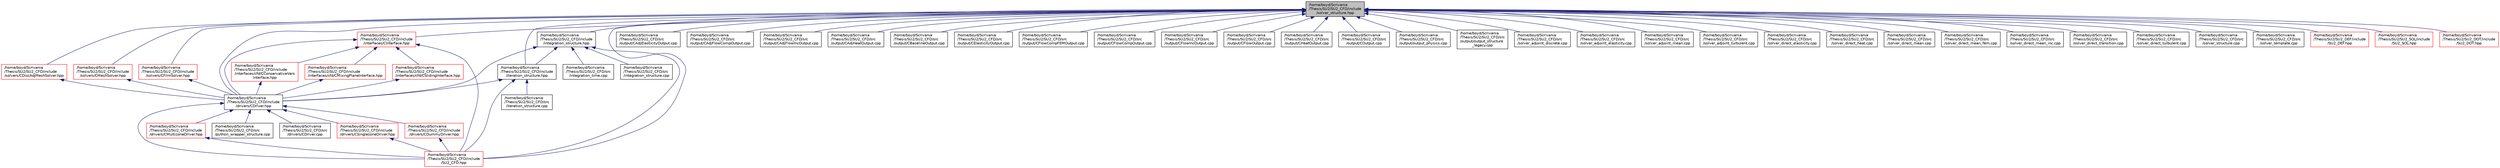 digraph "/home/boyd/Scrivania/Thesis/SU2/SU2_CFD/include/solver_structure.hpp"
{
  edge [fontname="Helvetica",fontsize="10",labelfontname="Helvetica",labelfontsize="10"];
  node [fontname="Helvetica",fontsize="10",shape=record];
  Node93 [label="/home/boyd/Scrivania\l/Thesis/SU2/SU2_CFD/include\l/solver_structure.hpp",height=0.2,width=0.4,color="black", fillcolor="grey75", style="filled", fontcolor="black"];
  Node93 -> Node94 [dir="back",color="midnightblue",fontsize="10",style="solid",fontname="Helvetica"];
  Node94 [label="/home/boyd/Scrivania\l/Thesis/SU2/SU2_CFD/include\l/iteration_structure.hpp",height=0.2,width=0.4,color="black", fillcolor="white", style="filled",URL="$iteration__structure_8hpp.html",tooltip="Headers of the iteration classes used by SU2_CFD. Each CIteration class represents an available physi..."];
  Node94 -> Node95 [dir="back",color="midnightblue",fontsize="10",style="solid",fontname="Helvetica"];
  Node95 [label="/home/boyd/Scrivania\l/Thesis/SU2/SU2_CFD/include\l/drivers/CDriver.hpp",height=0.2,width=0.4,color="black", fillcolor="white", style="filled",URL="$_c_driver_8hpp.html"];
  Node95 -> Node96 [dir="back",color="midnightblue",fontsize="10",style="solid",fontname="Helvetica"];
  Node96 [label="/home/boyd/Scrivania\l/Thesis/SU2/SU2_CFD/include\l/drivers/CMultizoneDriver.hpp",height=0.2,width=0.4,color="red", fillcolor="white", style="filled",URL="$_c_multizone_driver_8hpp.html",tooltip="Headers of the main subroutines for driving single or multi-zone problems. The subroutines and functi..."];
  Node96 -> Node98 [dir="back",color="midnightblue",fontsize="10",style="solid",fontname="Helvetica"];
  Node98 [label="/home/boyd/Scrivania\l/Thesis/SU2/SU2_CFD/include\l/SU2_CFD.hpp",height=0.2,width=0.4,color="red", fillcolor="white", style="filled",URL="$_s_u2___c_f_d_8hpp.html",tooltip="Headers of the main subroutines of the code SU2_CFD. The subroutines and functions are in the SU2_CFD..."];
  Node95 -> Node102 [dir="back",color="midnightblue",fontsize="10",style="solid",fontname="Helvetica"];
  Node102 [label="/home/boyd/Scrivania\l/Thesis/SU2/SU2_CFD/include\l/drivers/CSinglezoneDriver.hpp",height=0.2,width=0.4,color="red", fillcolor="white", style="filled",URL="$_c_singlezone_driver_8hpp.html",tooltip="Headers of the main subroutines for driving single or multi-zone problems. The subroutines and functi..."];
  Node102 -> Node98 [dir="back",color="midnightblue",fontsize="10",style="solid",fontname="Helvetica"];
  Node95 -> Node106 [dir="back",color="midnightblue",fontsize="10",style="solid",fontname="Helvetica"];
  Node106 [label="/home/boyd/Scrivania\l/Thesis/SU2/SU2_CFD/include\l/drivers/CDummyDriver.hpp",height=0.2,width=0.4,color="red", fillcolor="white", style="filled",URL="$_c_dummy_driver_8hpp.html",tooltip="Headers of the main subroutines for driving single or multi-zone problems. The subroutines and functi..."];
  Node106 -> Node98 [dir="back",color="midnightblue",fontsize="10",style="solid",fontname="Helvetica"];
  Node95 -> Node98 [dir="back",color="midnightblue",fontsize="10",style="solid",fontname="Helvetica"];
  Node95 -> Node108 [dir="back",color="midnightblue",fontsize="10",style="solid",fontname="Helvetica"];
  Node108 [label="/home/boyd/Scrivania\l/Thesis/SU2/SU2_CFD/src\l/drivers/CDriver.cpp",height=0.2,width=0.4,color="black", fillcolor="white", style="filled",URL="$_c_driver_8cpp.html"];
  Node95 -> Node109 [dir="back",color="midnightblue",fontsize="10",style="solid",fontname="Helvetica"];
  Node109 [label="/home/boyd/Scrivania\l/Thesis/SU2/SU2_CFD/src\l/python_wrapper_structure.cpp",height=0.2,width=0.4,color="black", fillcolor="white", style="filled",URL="$python__wrapper__structure_8cpp.html",tooltip="Driver subroutines that are used by the Python wrapper. Those routines are usually called from an ext..."];
  Node94 -> Node98 [dir="back",color="midnightblue",fontsize="10",style="solid",fontname="Helvetica"];
  Node94 -> Node110 [dir="back",color="midnightblue",fontsize="10",style="solid",fontname="Helvetica"];
  Node110 [label="/home/boyd/Scrivania\l/Thesis/SU2/SU2_CFD/src\l/iteration_structure.cpp",height=0.2,width=0.4,color="black", fillcolor="white", style="filled",URL="$iteration__structure_8cpp.html",tooltip="Main subroutines used by SU2_CFD. "];
  Node93 -> Node111 [dir="back",color="midnightblue",fontsize="10",style="solid",fontname="Helvetica"];
  Node111 [label="/home/boyd/Scrivania\l/Thesis/SU2/SU2_CFD/include\l/integration_structure.hpp",height=0.2,width=0.4,color="black", fillcolor="white", style="filled",URL="$integration__structure_8hpp.html",tooltip="Headers of the main subroutines for space and time integration. The subroutines and functions are in ..."];
  Node111 -> Node94 [dir="back",color="midnightblue",fontsize="10",style="solid",fontname="Helvetica"];
  Node111 -> Node95 [dir="back",color="midnightblue",fontsize="10",style="solid",fontname="Helvetica"];
  Node111 -> Node98 [dir="back",color="midnightblue",fontsize="10",style="solid",fontname="Helvetica"];
  Node111 -> Node112 [dir="back",color="midnightblue",fontsize="10",style="solid",fontname="Helvetica"];
  Node112 [label="/home/boyd/Scrivania\l/Thesis/SU2/SU2_CFD/src\l/integration_structure.cpp",height=0.2,width=0.4,color="black", fillcolor="white", style="filled",URL="$integration__structure_8cpp.html",tooltip="This subroutine includes the space and time integration structure. "];
  Node111 -> Node113 [dir="back",color="midnightblue",fontsize="10",style="solid",fontname="Helvetica"];
  Node113 [label="/home/boyd/Scrivania\l/Thesis/SU2/SU2_CFD/src\l/integration_time.cpp",height=0.2,width=0.4,color="black", fillcolor="white", style="filled",URL="$integration__time_8cpp.html",tooltip="Time dependent numerical methods. "];
  Node93 -> Node95 [dir="back",color="midnightblue",fontsize="10",style="solid",fontname="Helvetica"];
  Node93 -> Node114 [dir="back",color="midnightblue",fontsize="10",style="solid",fontname="Helvetica"];
  Node114 [label="/home/boyd/Scrivania\l/Thesis/SU2/SU2_CFD/include\l/interfaces/CInterface.hpp",height=0.2,width=0.4,color="red", fillcolor="white", style="filled",URL="$_c_interface_8hpp.html",tooltip="Declarations and inlines of the transfer structure. The subroutines and functions are in the physics ..."];
  Node114 -> Node95 [dir="back",color="midnightblue",fontsize="10",style="solid",fontname="Helvetica"];
  Node114 -> Node115 [dir="back",color="midnightblue",fontsize="10",style="solid",fontname="Helvetica"];
  Node115 [label="/home/boyd/Scrivania\l/Thesis/SU2/SU2_CFD/include\l/interfaces/cfd/CConservativeVars\lInterface.hpp",height=0.2,width=0.4,color="red", fillcolor="white", style="filled",URL="$_c_conservative_vars_interface_8hpp.html",tooltip="Declaration and inlines of the class to transfer conservative variables from a generic zone into anot..."];
  Node115 -> Node95 [dir="back",color="midnightblue",fontsize="10",style="solid",fontname="Helvetica"];
  Node114 -> Node117 [dir="back",color="midnightblue",fontsize="10",style="solid",fontname="Helvetica"];
  Node117 [label="/home/boyd/Scrivania\l/Thesis/SU2/SU2_CFD/include\l/interfaces/cfd/CMixingPlaneInterface.hpp",height=0.2,width=0.4,color="red", fillcolor="white", style="filled",URL="$_c_mixing_plane_interface_8hpp.html"];
  Node117 -> Node95 [dir="back",color="midnightblue",fontsize="10",style="solid",fontname="Helvetica"];
  Node114 -> Node119 [dir="back",color="midnightblue",fontsize="10",style="solid",fontname="Helvetica"];
  Node119 [label="/home/boyd/Scrivania\l/Thesis/SU2/SU2_CFD/include\l/interfaces/cfd/CSlidingInterface.hpp",height=0.2,width=0.4,color="red", fillcolor="white", style="filled",URL="$_c_sliding_interface_8hpp.html",tooltip="Declaration and inlines of the class to transfer conservative variables from a generic zone into anot..."];
  Node119 -> Node95 [dir="back",color="midnightblue",fontsize="10",style="solid",fontname="Helvetica"];
  Node114 -> Node98 [dir="back",color="midnightblue",fontsize="10",style="solid",fontname="Helvetica"];
  Node93 -> Node134 [dir="back",color="midnightblue",fontsize="10",style="solid",fontname="Helvetica"];
  Node134 [label="/home/boyd/Scrivania\l/Thesis/SU2/SU2_CFD/include\l/solvers/CDiscAdjMeshSolver.hpp",height=0.2,width=0.4,color="red", fillcolor="white", style="filled",URL="$_c_disc_adj_mesh_solver_8hpp.html"];
  Node134 -> Node95 [dir="back",color="midnightblue",fontsize="10",style="solid",fontname="Helvetica"];
  Node93 -> Node136 [dir="back",color="midnightblue",fontsize="10",style="solid",fontname="Helvetica"];
  Node136 [label="/home/boyd/Scrivania\l/Thesis/SU2/SU2_CFD/include\l/solvers/CMeshSolver.hpp",height=0.2,width=0.4,color="red", fillcolor="white", style="filled",URL="$_c_mesh_solver_8hpp.html",tooltip="Declaration and inlines of the class to compute the the discrete adjoint of the linear-elastic mesh s..."];
  Node136 -> Node95 [dir="back",color="midnightblue",fontsize="10",style="solid",fontname="Helvetica"];
  Node93 -> Node138 [dir="back",color="midnightblue",fontsize="10",style="solid",fontname="Helvetica"];
  Node138 [label="/home/boyd/Scrivania\l/Thesis/SU2/SU2_CFD/include\l/solvers/CFilmSolver.hpp",height=0.2,width=0.4,color="red", fillcolor="white", style="filled",URL="$_c_film_solver_8hpp.html",tooltip="Headers of the main subroutines for solving thin film equations. The subroutines and functions are in..."];
  Node138 -> Node95 [dir="back",color="midnightblue",fontsize="10",style="solid",fontname="Helvetica"];
  Node93 -> Node98 [dir="back",color="midnightblue",fontsize="10",style="solid",fontname="Helvetica"];
  Node93 -> Node140 [dir="back",color="midnightblue",fontsize="10",style="solid",fontname="Helvetica"];
  Node140 [label="/home/boyd/Scrivania\l/Thesis/SU2/SU2_CFD/src\l/output/CAdjElasticityOutput.cpp",height=0.2,width=0.4,color="black", fillcolor="white", style="filled",URL="$_c_adj_elasticity_output_8cpp.html",tooltip="Main subroutines for elasticity discrete adjoint output. "];
  Node93 -> Node141 [dir="back",color="midnightblue",fontsize="10",style="solid",fontname="Helvetica"];
  Node141 [label="/home/boyd/Scrivania\l/Thesis/SU2/SU2_CFD/src\l/output/CAdjFlowCompOutput.cpp",height=0.2,width=0.4,color="black", fillcolor="white", style="filled",URL="$_c_adj_flow_comp_output_8cpp.html"];
  Node93 -> Node142 [dir="back",color="midnightblue",fontsize="10",style="solid",fontname="Helvetica"];
  Node142 [label="/home/boyd/Scrivania\l/Thesis/SU2/SU2_CFD/src\l/output/CAdjFlowIncOutput.cpp",height=0.2,width=0.4,color="black", fillcolor="white", style="filled",URL="$_c_adj_flow_inc_output_8cpp.html"];
  Node93 -> Node143 [dir="back",color="midnightblue",fontsize="10",style="solid",fontname="Helvetica"];
  Node143 [label="/home/boyd/Scrivania\l/Thesis/SU2/SU2_CFD/src\l/output/CAdjHeatOutput.cpp",height=0.2,width=0.4,color="black", fillcolor="white", style="filled",URL="$_c_adj_heat_output_8cpp.html"];
  Node93 -> Node144 [dir="back",color="midnightblue",fontsize="10",style="solid",fontname="Helvetica"];
  Node144 [label="/home/boyd/Scrivania\l/Thesis/SU2/SU2_CFD/src\l/output/CBaselineOutput.cpp",height=0.2,width=0.4,color="black", fillcolor="white", style="filled",URL="$_c_baseline_output_8cpp.html"];
  Node93 -> Node145 [dir="back",color="midnightblue",fontsize="10",style="solid",fontname="Helvetica"];
  Node145 [label="/home/boyd/Scrivania\l/Thesis/SU2/SU2_CFD/src\l/output/CElasticityOutput.cpp",height=0.2,width=0.4,color="black", fillcolor="white", style="filled",URL="$_c_elasticity_output_8cpp.html"];
  Node93 -> Node146 [dir="back",color="midnightblue",fontsize="10",style="solid",fontname="Helvetica"];
  Node146 [label="/home/boyd/Scrivania\l/Thesis/SU2/SU2_CFD/src\l/output/CFlowCompFEMOutput.cpp",height=0.2,width=0.4,color="black", fillcolor="white", style="filled",URL="$_c_flow_comp_f_e_m_output_8cpp.html"];
  Node93 -> Node147 [dir="back",color="midnightblue",fontsize="10",style="solid",fontname="Helvetica"];
  Node147 [label="/home/boyd/Scrivania\l/Thesis/SU2/SU2_CFD/src\l/output/CFlowCompOutput.cpp",height=0.2,width=0.4,color="black", fillcolor="white", style="filled",URL="$_c_flow_comp_output_8cpp.html"];
  Node93 -> Node148 [dir="back",color="midnightblue",fontsize="10",style="solid",fontname="Helvetica"];
  Node148 [label="/home/boyd/Scrivania\l/Thesis/SU2/SU2_CFD/src\l/output/CFlowIncOutput.cpp",height=0.2,width=0.4,color="black", fillcolor="white", style="filled",URL="$_c_flow_inc_output_8cpp.html"];
  Node93 -> Node149 [dir="back",color="midnightblue",fontsize="10",style="solid",fontname="Helvetica"];
  Node149 [label="/home/boyd/Scrivania\l/Thesis/SU2/SU2_CFD/src\l/output/CFlowOutput.cpp",height=0.2,width=0.4,color="black", fillcolor="white", style="filled",URL="$_c_flow_output_8cpp.html"];
  Node93 -> Node150 [dir="back",color="midnightblue",fontsize="10",style="solid",fontname="Helvetica"];
  Node150 [label="/home/boyd/Scrivania\l/Thesis/SU2/SU2_CFD/src\l/output/CHeatOutput.cpp",height=0.2,width=0.4,color="black", fillcolor="white", style="filled",URL="$_c_heat_output_8cpp.html"];
  Node93 -> Node151 [dir="back",color="midnightblue",fontsize="10",style="solid",fontname="Helvetica"];
  Node151 [label="/home/boyd/Scrivania\l/Thesis/SU2/SU2_CFD/src\l/output/COutput.cpp",height=0.2,width=0.4,color="black", fillcolor="white", style="filled",URL="$_c_output_8cpp.html"];
  Node93 -> Node152 [dir="back",color="midnightblue",fontsize="10",style="solid",fontname="Helvetica"];
  Node152 [label="/home/boyd/Scrivania\l/Thesis/SU2/SU2_CFD/src\l/output/output_physics.cpp",height=0.2,width=0.4,color="black", fillcolor="white", style="filled",URL="$output__physics_8cpp.html",tooltip="Main subroutines to compute physical output quantities such as CL, CD, entropy generation, mass flow, ecc... . "];
  Node93 -> Node153 [dir="back",color="midnightblue",fontsize="10",style="solid",fontname="Helvetica"];
  Node153 [label="/home/boyd/Scrivania\l/Thesis/SU2/SU2_CFD/src\l/output/output_structure\l_legacy.cpp",height=0.2,width=0.4,color="black", fillcolor="white", style="filled",URL="$output__structure__legacy_8cpp.html"];
  Node93 -> Node154 [dir="back",color="midnightblue",fontsize="10",style="solid",fontname="Helvetica"];
  Node154 [label="/home/boyd/Scrivania\l/Thesis/SU2/SU2_CFD/src\l/solver_adjoint_discrete.cpp",height=0.2,width=0.4,color="black", fillcolor="white", style="filled",URL="$solver__adjoint__discrete_8cpp.html",tooltip="Main subroutines for solving the discrete adjoint problem. "];
  Node93 -> Node155 [dir="back",color="midnightblue",fontsize="10",style="solid",fontname="Helvetica"];
  Node155 [label="/home/boyd/Scrivania\l/Thesis/SU2/SU2_CFD/src\l/solver_adjoint_elasticity.cpp",height=0.2,width=0.4,color="black", fillcolor="white", style="filled",URL="$solver__adjoint__elasticity_8cpp.html",tooltip="Main subroutines for solving adjoint FEM elasticity problems. "];
  Node93 -> Node156 [dir="back",color="midnightblue",fontsize="10",style="solid",fontname="Helvetica"];
  Node156 [label="/home/boyd/Scrivania\l/Thesis/SU2/SU2_CFD/src\l/solver_adjoint_mean.cpp",height=0.2,width=0.4,color="black", fillcolor="white", style="filled",URL="$solver__adjoint__mean_8cpp.html"];
  Node93 -> Node157 [dir="back",color="midnightblue",fontsize="10",style="solid",fontname="Helvetica"];
  Node157 [label="/home/boyd/Scrivania\l/Thesis/SU2/SU2_CFD/src\l/solver_adjoint_turbulent.cpp",height=0.2,width=0.4,color="black", fillcolor="white", style="filled",URL="$solver__adjoint__turbulent_8cpp.html"];
  Node93 -> Node158 [dir="back",color="midnightblue",fontsize="10",style="solid",fontname="Helvetica"];
  Node158 [label="/home/boyd/Scrivania\l/Thesis/SU2/SU2_CFD/src\l/solver_direct_elasticity.cpp",height=0.2,width=0.4,color="black", fillcolor="white", style="filled",URL="$solver__direct__elasticity_8cpp.html",tooltip="Main subroutines for solving direct FEM elasticity problems. "];
  Node93 -> Node159 [dir="back",color="midnightblue",fontsize="10",style="solid",fontname="Helvetica"];
  Node159 [label="/home/boyd/Scrivania\l/Thesis/SU2/SU2_CFD/src\l/solver_direct_heat.cpp",height=0.2,width=0.4,color="black", fillcolor="white", style="filled",URL="$solver__direct__heat_8cpp.html"];
  Node93 -> Node160 [dir="back",color="midnightblue",fontsize="10",style="solid",fontname="Helvetica"];
  Node160 [label="/home/boyd/Scrivania\l/Thesis/SU2/SU2_CFD/src\l/solver_direct_mean.cpp",height=0.2,width=0.4,color="black", fillcolor="white", style="filled",URL="$solver__direct__mean_8cpp.html"];
  Node93 -> Node161 [dir="back",color="midnightblue",fontsize="10",style="solid",fontname="Helvetica"];
  Node161 [label="/home/boyd/Scrivania\l/Thesis/SU2/SU2_CFD/src\l/solver_direct_mean_fem.cpp",height=0.2,width=0.4,color="black", fillcolor="white", style="filled",URL="$solver__direct__mean__fem_8cpp.html"];
  Node93 -> Node162 [dir="back",color="midnightblue",fontsize="10",style="solid",fontname="Helvetica"];
  Node162 [label="/home/boyd/Scrivania\l/Thesis/SU2/SU2_CFD/src\l/solver_direct_mean_inc.cpp",height=0.2,width=0.4,color="black", fillcolor="white", style="filled",URL="$solver__direct__mean__inc_8cpp.html"];
  Node93 -> Node163 [dir="back",color="midnightblue",fontsize="10",style="solid",fontname="Helvetica"];
  Node163 [label="/home/boyd/Scrivania\l/Thesis/SU2/SU2_CFD/src\l/solver_direct_transition.cpp",height=0.2,width=0.4,color="black", fillcolor="white", style="filled",URL="$solver__direct__transition_8cpp.html"];
  Node93 -> Node164 [dir="back",color="midnightblue",fontsize="10",style="solid",fontname="Helvetica"];
  Node164 [label="/home/boyd/Scrivania\l/Thesis/SU2/SU2_CFD/src\l/solver_direct_turbulent.cpp",height=0.2,width=0.4,color="black", fillcolor="white", style="filled",URL="$solver__direct__turbulent_8cpp.html"];
  Node93 -> Node165 [dir="back",color="midnightblue",fontsize="10",style="solid",fontname="Helvetica"];
  Node165 [label="/home/boyd/Scrivania\l/Thesis/SU2/SU2_CFD/src\l/solver_structure.cpp",height=0.2,width=0.4,color="black", fillcolor="white", style="filled",URL="$solver__structure_8cpp.html",tooltip="Main subroutines for solving primal and adjoint problems. "];
  Node93 -> Node166 [dir="back",color="midnightblue",fontsize="10",style="solid",fontname="Helvetica"];
  Node166 [label="/home/boyd/Scrivania\l/Thesis/SU2/SU2_CFD/src\l/solver_template.cpp",height=0.2,width=0.4,color="black", fillcolor="white", style="filled",URL="$solver__template_8cpp.html"];
  Node93 -> Node167 [dir="back",color="midnightblue",fontsize="10",style="solid",fontname="Helvetica"];
  Node167 [label="/home/boyd/Scrivania\l/Thesis/SU2/SU2_DEF/include\l/SU2_DEF.hpp",height=0.2,width=0.4,color="red", fillcolor="white", style="filled",URL="$_s_u2___d_e_f_8hpp.html",tooltip="Headers of the main subroutines of the code SU2_DEF. The subroutines and functions are in the SU2_DEF..."];
  Node93 -> Node169 [dir="back",color="midnightblue",fontsize="10",style="solid",fontname="Helvetica"];
  Node169 [label="/home/boyd/Scrivania\l/Thesis/SU2/SU2_SOL/include\l/SU2_SOL.hpp",height=0.2,width=0.4,color="red", fillcolor="white", style="filled",URL="$_s_u2___s_o_l_8hpp.html",tooltip="Headers of the main subroutines of the code SU2_SOL. The subroutines and functions are in the SU2_SOL..."];
  Node93 -> Node171 [dir="back",color="midnightblue",fontsize="10",style="solid",fontname="Helvetica"];
  Node171 [label="/home/boyd/Scrivania\l/Thesis/SU2/SU2_DOT/include\l/SU2_DOT.hpp",height=0.2,width=0.4,color="red", fillcolor="white", style="filled",URL="$_s_u2___d_o_t_8hpp.html",tooltip="Headers of the main subroutines of the code SU2_DOT. The subroutines and functions are in the SU2_DOT..."];
}
